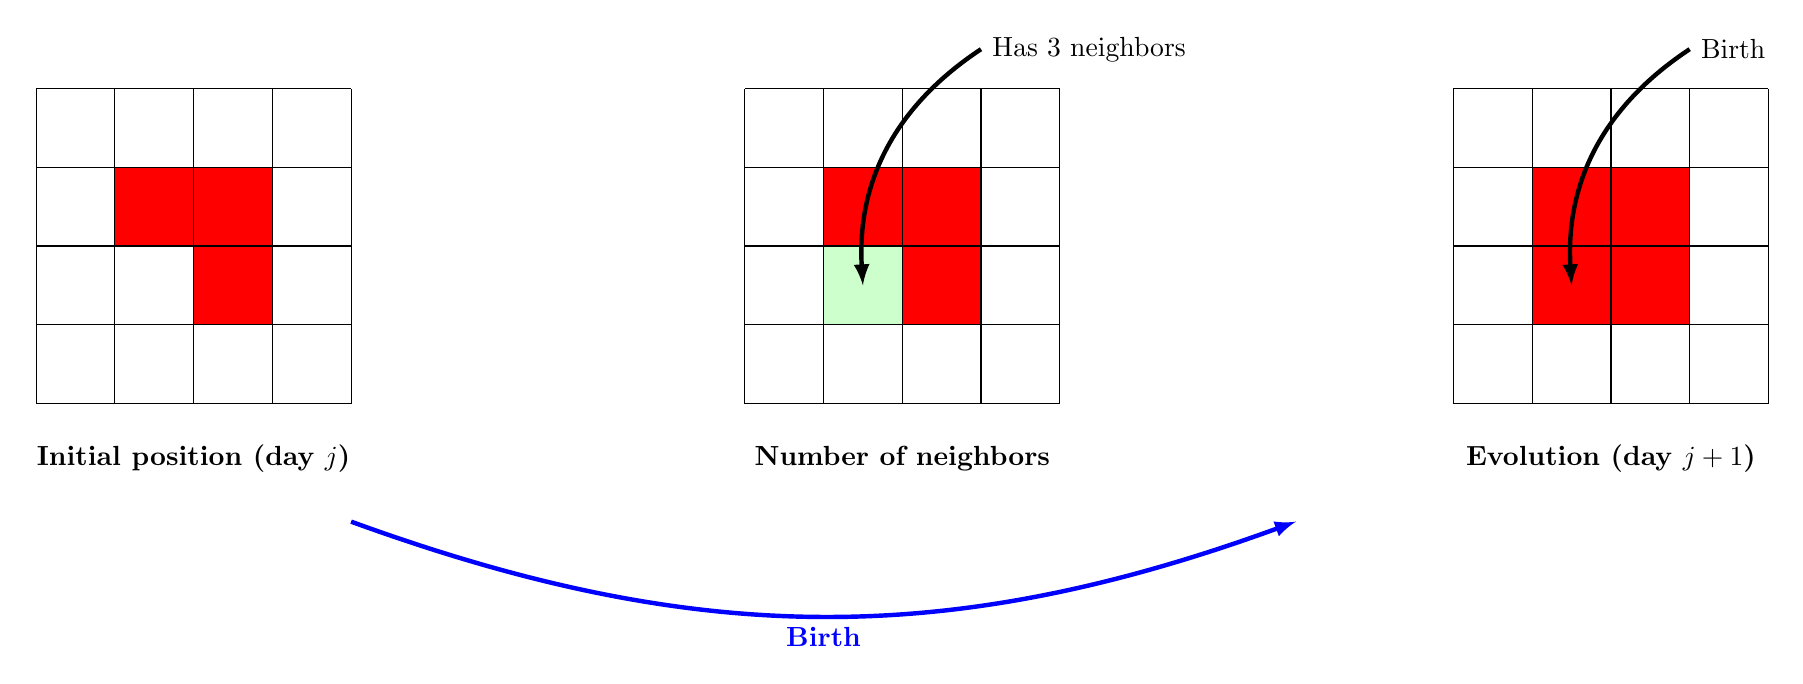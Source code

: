 \begin{tikzpicture}



% Jeu de la vie - Naissance
\fill[red] (2,1) rectangle ++(1,1);
\fill[red] (2,2) rectangle ++(1,1);
\fill[red] (1,2) rectangle ++(1,1);

\draw (0,0) grid ++(4,4);

\node at (2,-0.7) {\bf Initial position (day $j$)};


% Jeu de la vie - Voisin
\begin{scope}[xshift=9cm]
\fill[red] (2,1) rectangle ++(1,1);
\fill[red] (2,2) rectangle ++(1,1);
\fill[red] (1,2) rectangle ++(1,1);

\fill[green!20] (1,1) rectangle ++(1,1);

\draw (0,0) grid ++(4,4);

\draw[<-,>=latex,ultra thick]   (1.5,1.5)  to[bend left] (3,4.5) node[right] {Has $3$ neighbors};


\node at (2,-0.7) {\bf Number of neighbors};
\end{scope}

% Jeu de la vie - Evolution
\begin{scope}[xshift=18cm]
\fill[red] (2,1) rectangle ++(1,1);
\fill[red] (2,2) rectangle ++(1,1);
\fill[red] (1,2) rectangle ++(1,1);

\fill[red] (1,1) rectangle ++(1,1);

\draw (0,0) grid ++(4,4);

\draw[<-,>=latex,ultra thick]   (1.5,1.5)  to[bend left] (3,4.5) node[right] {Birth};


\node at (2,-0.7) {\bf Evolution (day $j+1$)};
\end{scope}

\draw[->,>=latex,ultra thick, blue]   (4,-1.5)  to[bend right=20] node[midway, below] {\bf Birth} (16,-1.5) ;

\end{tikzpicture}